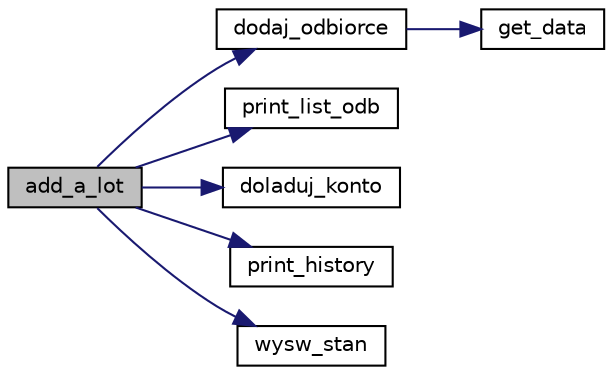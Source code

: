 digraph "add_a_lot"
{
  edge [fontname="Helvetica",fontsize="10",labelfontname="Helvetica",labelfontsize="10"];
  node [fontname="Helvetica",fontsize="10",shape=record];
  rankdir="LR";
  Node0 [label="add_a_lot",height=0.2,width=0.4,color="black", fillcolor="grey75", style="filled", fontcolor="black"];
  Node0 -> Node1 [color="midnightblue",fontsize="10",style="solid",fontname="Helvetica"];
  Node1 [label="dodaj_odbiorce",height=0.2,width=0.4,color="black", fillcolor="white", style="filled",URL="$account_8c.html#a2a8121ed2b278d6dd26b547116658ac3"];
  Node1 -> Node2 [color="midnightblue",fontsize="10",style="solid",fontname="Helvetica"];
  Node2 [label="get_data",height=0.2,width=0.4,color="black", fillcolor="white", style="filled",URL="$account_8c.html#a9692aeffbca9bfe8f04e558098706c33"];
  Node0 -> Node3 [color="midnightblue",fontsize="10",style="solid",fontname="Helvetica"];
  Node3 [label="print_list_odb",height=0.2,width=0.4,color="black", fillcolor="white", style="filled",URL="$account_8c.html#a77fe0e8e4902c178121d043c9dbe71c9"];
  Node0 -> Node4 [color="midnightblue",fontsize="10",style="solid",fontname="Helvetica"];
  Node4 [label="doladuj_konto",height=0.2,width=0.4,color="black", fillcolor="white", style="filled",URL="$account_8c.html#a163365b6c9805d19548300e7003a5760",tooltip="doładowuje konto "];
  Node0 -> Node5 [color="midnightblue",fontsize="10",style="solid",fontname="Helvetica"];
  Node5 [label="print_history",height=0.2,width=0.4,color="black", fillcolor="white", style="filled",URL="$account_8c.html#ae88601bb735c5fea933d47c8c896cb92",tooltip="wyświetla historię operacji "];
  Node0 -> Node6 [color="midnightblue",fontsize="10",style="solid",fontname="Helvetica"];
  Node6 [label="wysw_stan",height=0.2,width=0.4,color="black", fillcolor="white", style="filled",URL="$account_8c.html#ae1eb2f971d4292e573f1f3e75f70b214",tooltip="wyświetla stan konta w danym momencie "];
}
